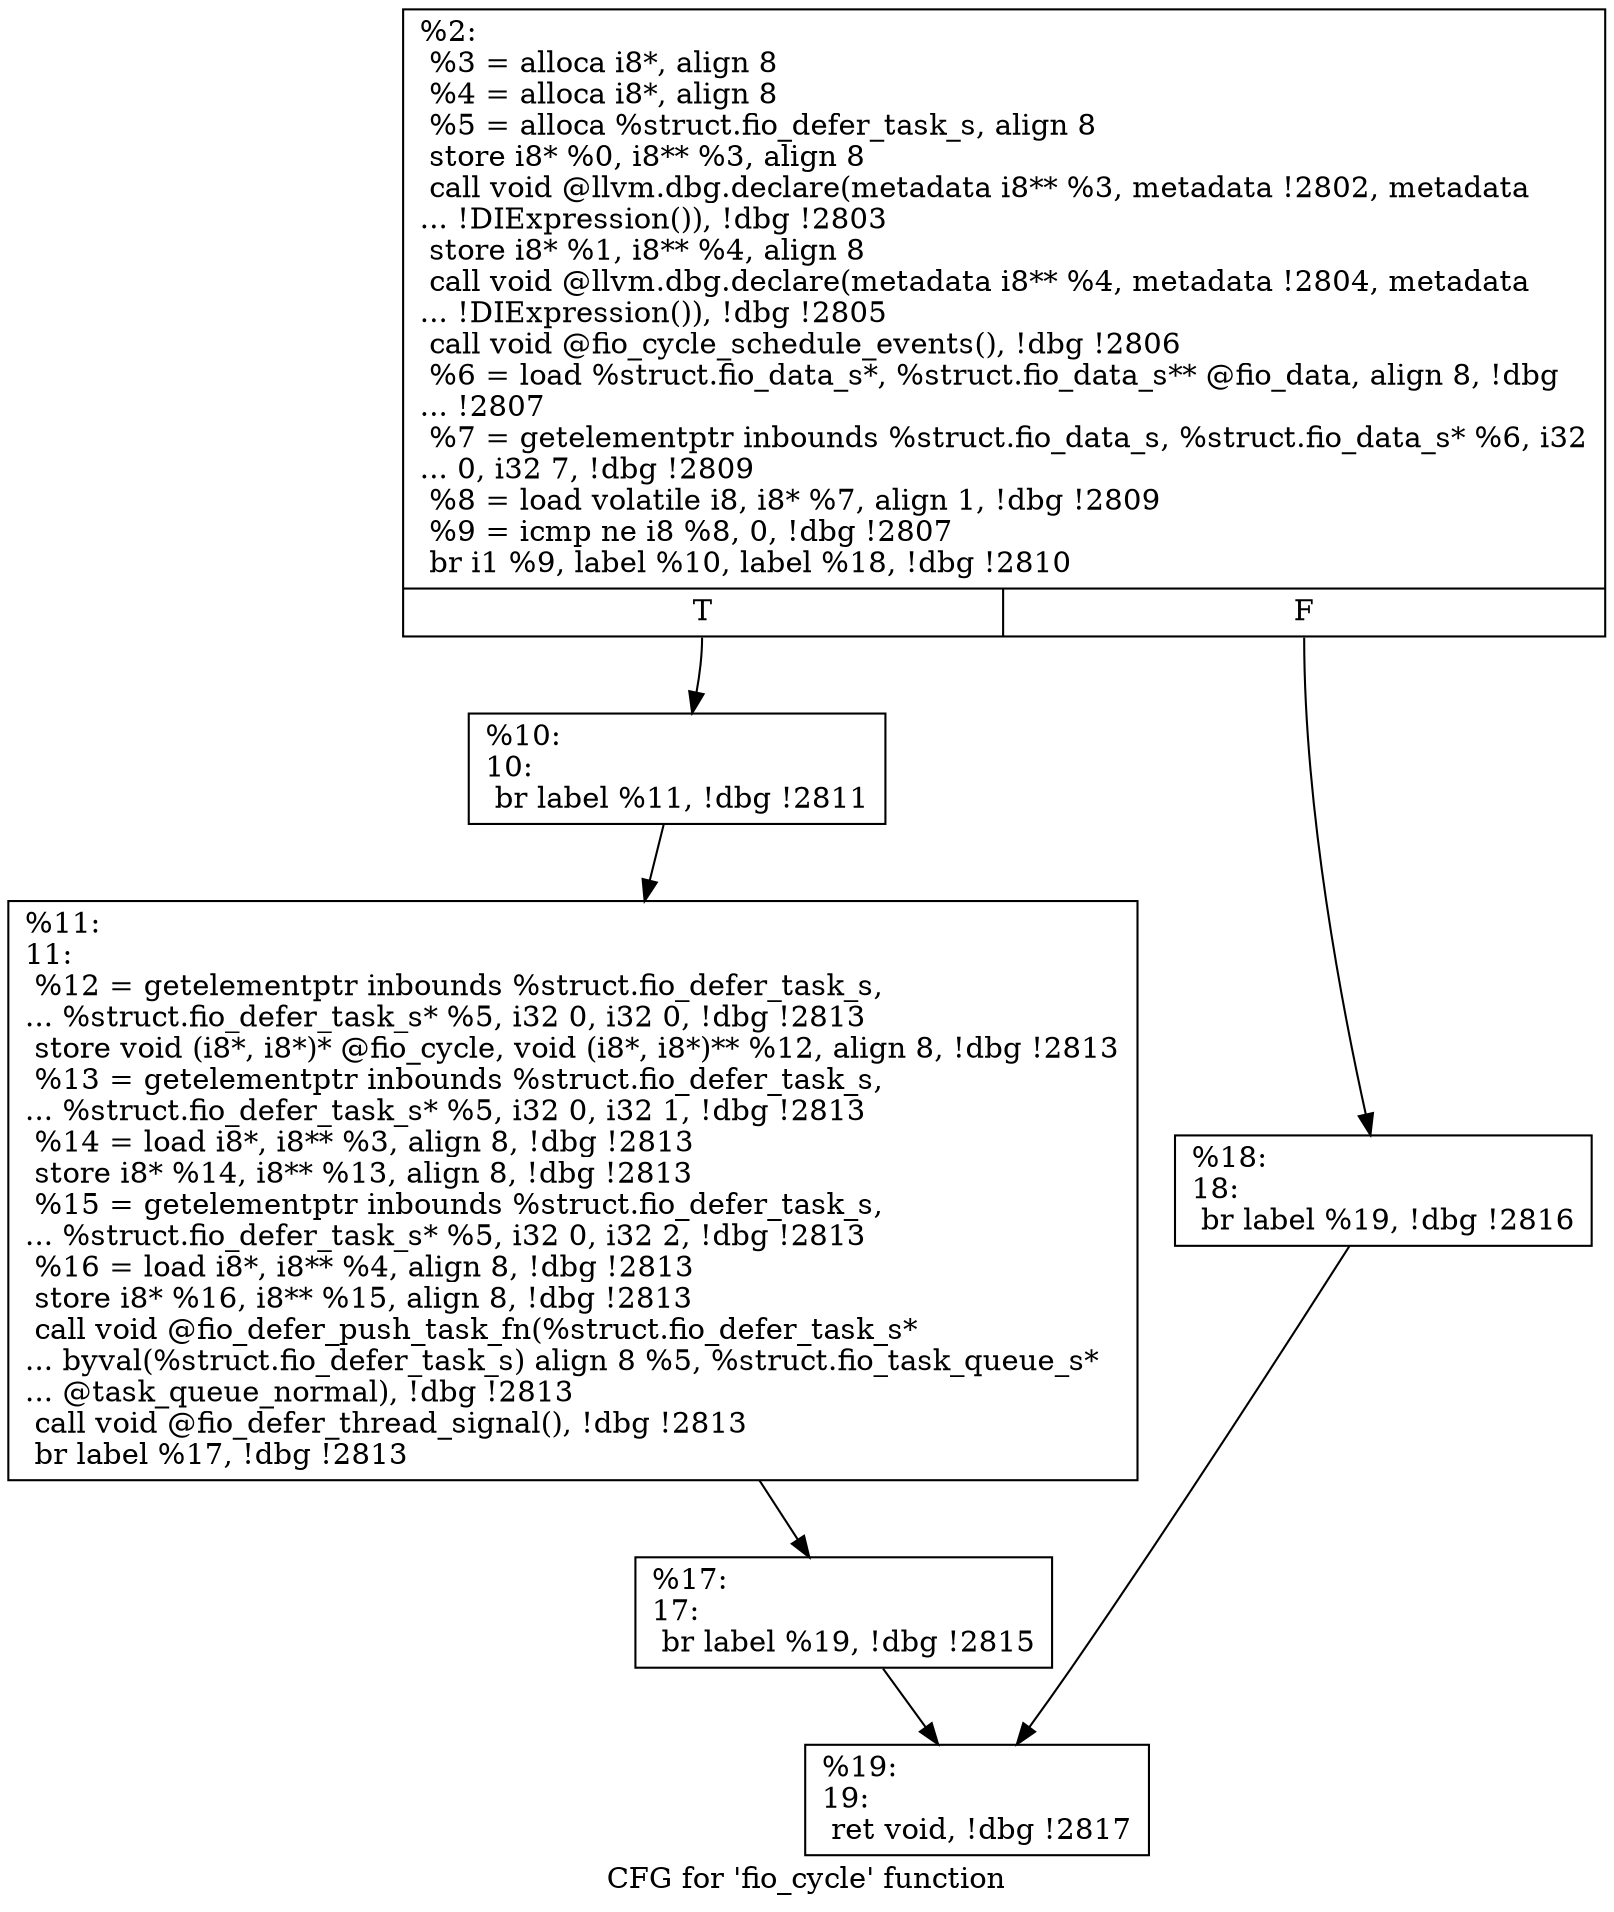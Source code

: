 digraph "CFG for 'fio_cycle' function" {
	label="CFG for 'fio_cycle' function";

	Node0x5568512f5d10 [shape=record,label="{%2:\l  %3 = alloca i8*, align 8\l  %4 = alloca i8*, align 8\l  %5 = alloca %struct.fio_defer_task_s, align 8\l  store i8* %0, i8** %3, align 8\l  call void @llvm.dbg.declare(metadata i8** %3, metadata !2802, metadata\l... !DIExpression()), !dbg !2803\l  store i8* %1, i8** %4, align 8\l  call void @llvm.dbg.declare(metadata i8** %4, metadata !2804, metadata\l... !DIExpression()), !dbg !2805\l  call void @fio_cycle_schedule_events(), !dbg !2806\l  %6 = load %struct.fio_data_s*, %struct.fio_data_s** @fio_data, align 8, !dbg\l... !2807\l  %7 = getelementptr inbounds %struct.fio_data_s, %struct.fio_data_s* %6, i32\l... 0, i32 7, !dbg !2809\l  %8 = load volatile i8, i8* %7, align 1, !dbg !2809\l  %9 = icmp ne i8 %8, 0, !dbg !2807\l  br i1 %9, label %10, label %18, !dbg !2810\l|{<s0>T|<s1>F}}"];
	Node0x5568512f5d10:s0 -> Node0x5568512f7bb0;
	Node0x5568512f5d10:s1 -> Node0x5568512f7ca0;
	Node0x5568512f7bb0 [shape=record,label="{%10:\l10:                                               \l  br label %11, !dbg !2811\l}"];
	Node0x5568512f7bb0 -> Node0x5568512f7c00;
	Node0x5568512f7c00 [shape=record,label="{%11:\l11:                                               \l  %12 = getelementptr inbounds %struct.fio_defer_task_s,\l... %struct.fio_defer_task_s* %5, i32 0, i32 0, !dbg !2813\l  store void (i8*, i8*)* @fio_cycle, void (i8*, i8*)** %12, align 8, !dbg !2813\l  %13 = getelementptr inbounds %struct.fio_defer_task_s,\l... %struct.fio_defer_task_s* %5, i32 0, i32 1, !dbg !2813\l  %14 = load i8*, i8** %3, align 8, !dbg !2813\l  store i8* %14, i8** %13, align 8, !dbg !2813\l  %15 = getelementptr inbounds %struct.fio_defer_task_s,\l... %struct.fio_defer_task_s* %5, i32 0, i32 2, !dbg !2813\l  %16 = load i8*, i8** %4, align 8, !dbg !2813\l  store i8* %16, i8** %15, align 8, !dbg !2813\l  call void @fio_defer_push_task_fn(%struct.fio_defer_task_s*\l... byval(%struct.fio_defer_task_s) align 8 %5, %struct.fio_task_queue_s*\l... @task_queue_normal), !dbg !2813\l  call void @fio_defer_thread_signal(), !dbg !2813\l  br label %17, !dbg !2813\l}"];
	Node0x5568512f7c00 -> Node0x5568512f7c50;
	Node0x5568512f7c50 [shape=record,label="{%17:\l17:                                               \l  br label %19, !dbg !2815\l}"];
	Node0x5568512f7c50 -> Node0x5568512f7cf0;
	Node0x5568512f7ca0 [shape=record,label="{%18:\l18:                                               \l  br label %19, !dbg !2816\l}"];
	Node0x5568512f7ca0 -> Node0x5568512f7cf0;
	Node0x5568512f7cf0 [shape=record,label="{%19:\l19:                                               \l  ret void, !dbg !2817\l}"];
}
